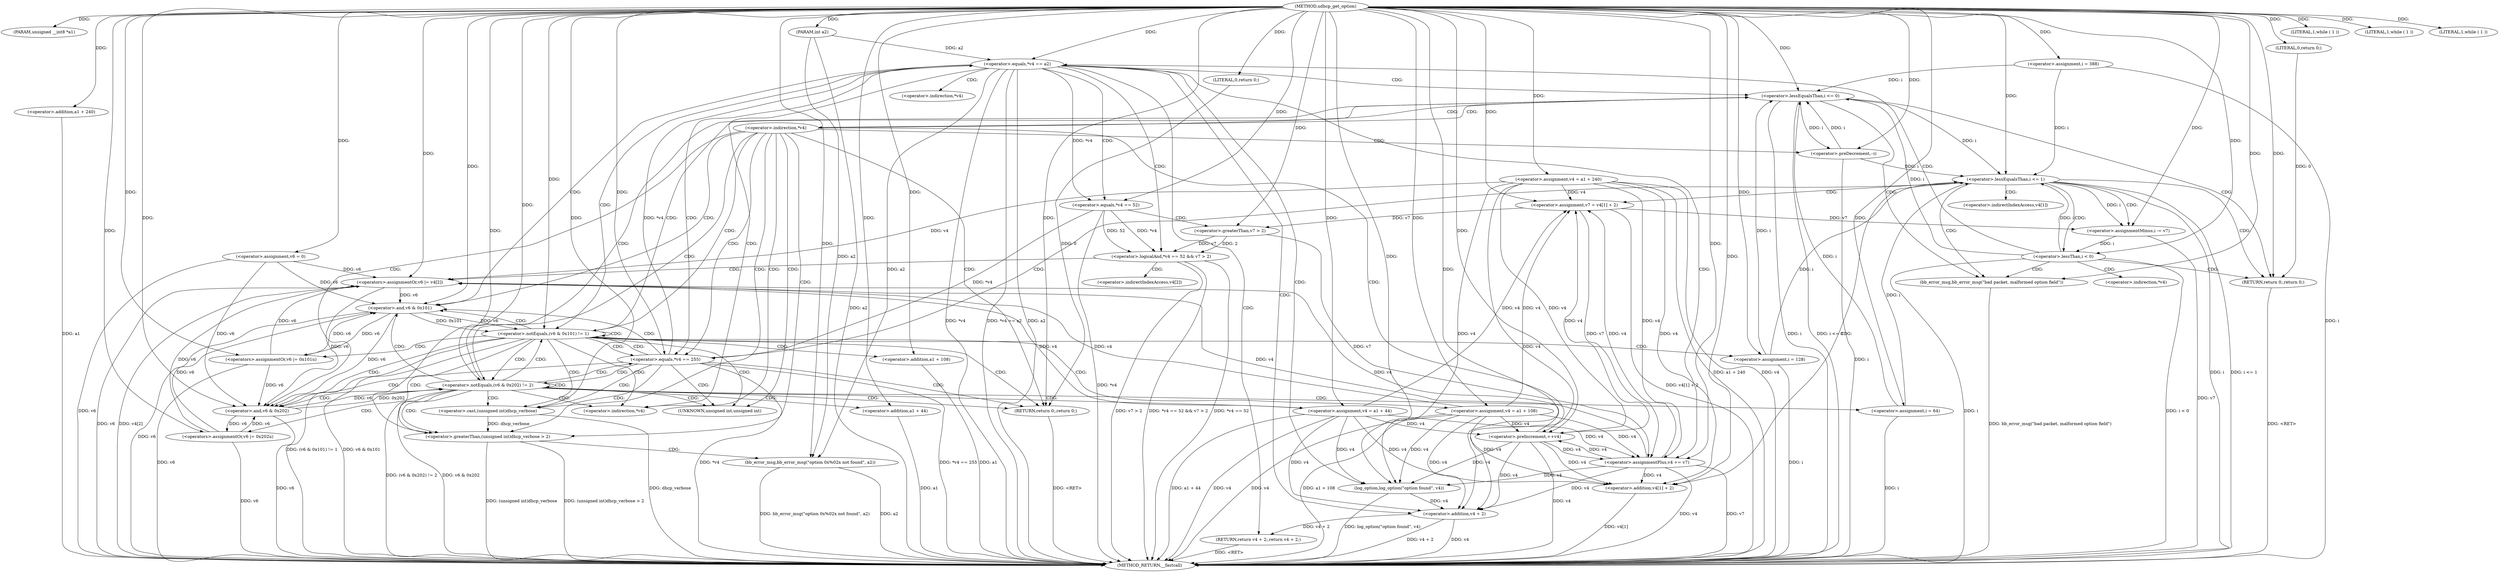 digraph udhcp_get_option {  
"1000105" [label = "(METHOD,udhcp_get_option)" ]
"1000256" [label = "(METHOD_RETURN,__fastcall)" ]
"1000106" [label = "(PARAM,unsigned __int8 *a1)" ]
"1000107" [label = "(PARAM,int a2)" ]
"1000113" [label = "(<operator>.assignment,v6 = 0)" ]
"1000116" [label = "(<operator>.assignment,v4 = a1 + 240)" ]
"1000118" [label = "(<operator>.addition,a1 + 240)" ]
"1000122" [label = "(<operator>.assignment,i = 388)" ]
"1000125" [label = "(<operator>.assignment,i = 64)" ]
"1000130" [label = "(LITERAL,1,while ( 1 ))" ]
"1000133" [label = "(LITERAL,1,while ( 1 ))" ]
"1000136" [label = "(LITERAL,1,while ( 1 ))" ]
"1000139" [label = "(<operator>.lessEqualsThan,i <= 0)" ]
"1000144" [label = "(bb_error_msg,bb_error_msg(\"bad packet, malformed option field\"))" ]
"1000146" [label = "(RETURN,return 0;,return 0;)" ]
"1000147" [label = "(LITERAL,0,return 0;)" ]
"1000152" [label = "(<operator>.preDecrement,--i)" ]
"1000154" [label = "(<operator>.preIncrement,++v4)" ]
"1000157" [label = "(<operator>.equals,*v4 == 255)" ]
"1000163" [label = "(<operator>.lessEqualsThan,i <= 1)" ]
"1000167" [label = "(<operator>.assignment,v7 = v4[1] + 2)" ]
"1000169" [label = "(<operator>.addition,v4[1] + 2)" ]
"1000174" [label = "(<operator>.assignmentMinus,i -= v7)" ]
"1000178" [label = "(<operator>.lessThan,i < 0)" ]
"1000183" [label = "(<operator>.equals,*v4 == a2)" ]
"1000188" [label = "(log_option,log_option(\"option found\", v4))" ]
"1000191" [label = "(RETURN,return v4 + 2;,return v4 + 2;)" ]
"1000192" [label = "(<operator>.addition,v4 + 2)" ]
"1000196" [label = "(<operator>.logicalAnd,*v4 == 52 && v7 > 2)" ]
"1000197" [label = "(<operator>.equals,*v4 == 52)" ]
"1000201" [label = "(<operator>.greaterThan,v7 > 2)" ]
"1000204" [label = "(<operators>.assignmentOr,v6 |= v4[2])" ]
"1000209" [label = "(<operator>.assignmentPlus,v4 += v7)" ]
"1000213" [label = "(<operator>.notEquals,(v6 & 0x101) != 1)" ]
"1000214" [label = "(<operator>.and,v6 & 0x101)" ]
"1000219" [label = "(<operators>.assignmentOr,v6 |= 0x101u)" ]
"1000222" [label = "(<operator>.assignment,v4 = a1 + 108)" ]
"1000224" [label = "(<operator>.addition,a1 + 108)" ]
"1000227" [label = "(<operator>.assignment,i = 128)" ]
"1000231" [label = "(<operator>.notEquals,(v6 & 0x202) != 2)" ]
"1000232" [label = "(<operator>.and,v6 & 0x202)" ]
"1000237" [label = "(<operators>.assignmentOr,v6 |= 0x202u)" ]
"1000240" [label = "(<operator>.assignment,v4 = a1 + 44)" ]
"1000242" [label = "(<operator>.addition,a1 + 44)" ]
"1000246" [label = "(<operator>.greaterThan,(unsigned int)dhcp_verbose > 2)" ]
"1000247" [label = "(<operator>.cast,(unsigned int)dhcp_verbose)" ]
"1000251" [label = "(bb_error_msg,bb_error_msg(\"option 0x%02x not found\", a2))" ]
"1000254" [label = "(RETURN,return 0;,return 0;)" ]
"1000255" [label = "(LITERAL,0,return 0;)" ]
"1000149" [label = "(<operator>.indirection,*v4)" ]
"1000158" [label = "(<operator>.indirection,*v4)" ]
"1000170" [label = "(<operator>.indirectIndexAccess,v4[1])" ]
"1000184" [label = "(<operator>.indirection,*v4)" ]
"1000198" [label = "(<operator>.indirection,*v4)" ]
"1000206" [label = "(<operator>.indirectIndexAccess,v4[2])" ]
"1000248" [label = "(UNKNOWN,unsigned int,unsigned int)" ]
  "1000191" -> "1000256"  [ label = "DDG: <RET>"] 
  "1000146" -> "1000256"  [ label = "DDG: <RET>"] 
  "1000222" -> "1000256"  [ label = "DDG: v4"] 
  "1000219" -> "1000256"  [ label = "DDG: v6"] 
  "1000222" -> "1000256"  [ label = "DDG: a1 + 108"] 
  "1000139" -> "1000256"  [ label = "DDG: i"] 
  "1000196" -> "1000256"  [ label = "DDG: *v4 == 52"] 
  "1000251" -> "1000256"  [ label = "DDG: bb_error_msg(\"option 0x%02x not found\", a2)"] 
  "1000163" -> "1000256"  [ label = "DDG: i"] 
  "1000144" -> "1000256"  [ label = "DDG: bb_error_msg(\"bad packet, malformed option field\")"] 
  "1000242" -> "1000256"  [ label = "DDG: a1"] 
  "1000107" -> "1000256"  [ label = "DDG: a2"] 
  "1000204" -> "1000256"  [ label = "DDG: v6"] 
  "1000116" -> "1000256"  [ label = "DDG: v4"] 
  "1000163" -> "1000256"  [ label = "DDG: i <= 1"] 
  "1000139" -> "1000256"  [ label = "DDG: i <= 0"] 
  "1000232" -> "1000256"  [ label = "DDG: v6"] 
  "1000116" -> "1000256"  [ label = "DDG: a1 + 240"] 
  "1000183" -> "1000256"  [ label = "DDG: *v4"] 
  "1000213" -> "1000256"  [ label = "DDG: (v6 & 0x101) != 1"] 
  "1000178" -> "1000256"  [ label = "DDG: i < 0"] 
  "1000209" -> "1000256"  [ label = "DDG: v7"] 
  "1000246" -> "1000256"  [ label = "DDG: (unsigned int)dhcp_verbose > 2"] 
  "1000157" -> "1000256"  [ label = "DDG: *v4 == 255"] 
  "1000213" -> "1000256"  [ label = "DDG: v6 & 0x101"] 
  "1000118" -> "1000256"  [ label = "DDG: a1"] 
  "1000240" -> "1000256"  [ label = "DDG: v4"] 
  "1000183" -> "1000256"  [ label = "DDG: *v4 == a2"] 
  "1000152" -> "1000256"  [ label = "DDG: i"] 
  "1000251" -> "1000256"  [ label = "DDG: a2"] 
  "1000154" -> "1000256"  [ label = "DDG: v4"] 
  "1000157" -> "1000256"  [ label = "DDG: *v4"] 
  "1000246" -> "1000256"  [ label = "DDG: (unsigned int)dhcp_verbose"] 
  "1000214" -> "1000256"  [ label = "DDG: v6"] 
  "1000231" -> "1000256"  [ label = "DDG: v6 & 0x202"] 
  "1000192" -> "1000256"  [ label = "DDG: v4"] 
  "1000247" -> "1000256"  [ label = "DDG: dhcp_verbose"] 
  "1000224" -> "1000256"  [ label = "DDG: a1"] 
  "1000169" -> "1000256"  [ label = "DDG: v4[1]"] 
  "1000231" -> "1000256"  [ label = "DDG: (v6 & 0x202) != 2"] 
  "1000197" -> "1000256"  [ label = "DDG: *v4"] 
  "1000188" -> "1000256"  [ label = "DDG: log_option(\"option found\", v4)"] 
  "1000125" -> "1000256"  [ label = "DDG: i"] 
  "1000192" -> "1000256"  [ label = "DDG: v4 + 2"] 
  "1000196" -> "1000256"  [ label = "DDG: v7 > 2"] 
  "1000204" -> "1000256"  [ label = "DDG: v4[2]"] 
  "1000227" -> "1000256"  [ label = "DDG: i"] 
  "1000113" -> "1000256"  [ label = "DDG: v6"] 
  "1000240" -> "1000256"  [ label = "DDG: a1 + 44"] 
  "1000174" -> "1000256"  [ label = "DDG: v7"] 
  "1000178" -> "1000256"  [ label = "DDG: i"] 
  "1000196" -> "1000256"  [ label = "DDG: *v4 == 52 && v7 > 2"] 
  "1000167" -> "1000256"  [ label = "DDG: v4[1] + 2"] 
  "1000209" -> "1000256"  [ label = "DDG: v4"] 
  "1000237" -> "1000256"  [ label = "DDG: v6"] 
  "1000122" -> "1000256"  [ label = "DDG: i"] 
  "1000183" -> "1000256"  [ label = "DDG: a2"] 
  "1000254" -> "1000256"  [ label = "DDG: <RET>"] 
  "1000105" -> "1000106"  [ label = "DDG: "] 
  "1000105" -> "1000107"  [ label = "DDG: "] 
  "1000105" -> "1000113"  [ label = "DDG: "] 
  "1000105" -> "1000116"  [ label = "DDG: "] 
  "1000105" -> "1000118"  [ label = "DDG: "] 
  "1000105" -> "1000122"  [ label = "DDG: "] 
  "1000105" -> "1000125"  [ label = "DDG: "] 
  "1000105" -> "1000130"  [ label = "DDG: "] 
  "1000105" -> "1000133"  [ label = "DDG: "] 
  "1000105" -> "1000136"  [ label = "DDG: "] 
  "1000152" -> "1000139"  [ label = "DDG: i"] 
  "1000125" -> "1000139"  [ label = "DDG: i"] 
  "1000227" -> "1000139"  [ label = "DDG: i"] 
  "1000178" -> "1000139"  [ label = "DDG: i"] 
  "1000122" -> "1000139"  [ label = "DDG: i"] 
  "1000105" -> "1000139"  [ label = "DDG: "] 
  "1000105" -> "1000144"  [ label = "DDG: "] 
  "1000147" -> "1000146"  [ label = "DDG: 0"] 
  "1000105" -> "1000146"  [ label = "DDG: "] 
  "1000105" -> "1000147"  [ label = "DDG: "] 
  "1000139" -> "1000152"  [ label = "DDG: i"] 
  "1000105" -> "1000152"  [ label = "DDG: "] 
  "1000116" -> "1000154"  [ label = "DDG: v4"] 
  "1000222" -> "1000154"  [ label = "DDG: v4"] 
  "1000240" -> "1000154"  [ label = "DDG: v4"] 
  "1000209" -> "1000154"  [ label = "DDG: v4"] 
  "1000105" -> "1000154"  [ label = "DDG: "] 
  "1000197" -> "1000157"  [ label = "DDG: *v4"] 
  "1000105" -> "1000157"  [ label = "DDG: "] 
  "1000152" -> "1000163"  [ label = "DDG: i"] 
  "1000125" -> "1000163"  [ label = "DDG: i"] 
  "1000227" -> "1000163"  [ label = "DDG: i"] 
  "1000178" -> "1000163"  [ label = "DDG: i"] 
  "1000139" -> "1000163"  [ label = "DDG: i"] 
  "1000122" -> "1000163"  [ label = "DDG: i"] 
  "1000105" -> "1000163"  [ label = "DDG: "] 
  "1000116" -> "1000167"  [ label = "DDG: v4"] 
  "1000222" -> "1000167"  [ label = "DDG: v4"] 
  "1000240" -> "1000167"  [ label = "DDG: v4"] 
  "1000154" -> "1000167"  [ label = "DDG: v4"] 
  "1000209" -> "1000167"  [ label = "DDG: v4"] 
  "1000105" -> "1000167"  [ label = "DDG: "] 
  "1000116" -> "1000169"  [ label = "DDG: v4"] 
  "1000222" -> "1000169"  [ label = "DDG: v4"] 
  "1000240" -> "1000169"  [ label = "DDG: v4"] 
  "1000154" -> "1000169"  [ label = "DDG: v4"] 
  "1000209" -> "1000169"  [ label = "DDG: v4"] 
  "1000105" -> "1000169"  [ label = "DDG: "] 
  "1000167" -> "1000174"  [ label = "DDG: v7"] 
  "1000105" -> "1000174"  [ label = "DDG: "] 
  "1000163" -> "1000174"  [ label = "DDG: i"] 
  "1000174" -> "1000178"  [ label = "DDG: i"] 
  "1000105" -> "1000178"  [ label = "DDG: "] 
  "1000157" -> "1000183"  [ label = "DDG: *v4"] 
  "1000107" -> "1000183"  [ label = "DDG: a2"] 
  "1000105" -> "1000183"  [ label = "DDG: "] 
  "1000105" -> "1000188"  [ label = "DDG: "] 
  "1000116" -> "1000188"  [ label = "DDG: v4"] 
  "1000222" -> "1000188"  [ label = "DDG: v4"] 
  "1000240" -> "1000188"  [ label = "DDG: v4"] 
  "1000154" -> "1000188"  [ label = "DDG: v4"] 
  "1000209" -> "1000188"  [ label = "DDG: v4"] 
  "1000192" -> "1000191"  [ label = "DDG: v4 + 2"] 
  "1000188" -> "1000192"  [ label = "DDG: v4"] 
  "1000105" -> "1000192"  [ label = "DDG: "] 
  "1000116" -> "1000192"  [ label = "DDG: v4"] 
  "1000222" -> "1000192"  [ label = "DDG: v4"] 
  "1000240" -> "1000192"  [ label = "DDG: v4"] 
  "1000154" -> "1000192"  [ label = "DDG: v4"] 
  "1000209" -> "1000192"  [ label = "DDG: v4"] 
  "1000197" -> "1000196"  [ label = "DDG: *v4"] 
  "1000197" -> "1000196"  [ label = "DDG: 52"] 
  "1000183" -> "1000197"  [ label = "DDG: *v4"] 
  "1000105" -> "1000197"  [ label = "DDG: "] 
  "1000201" -> "1000196"  [ label = "DDG: v7"] 
  "1000201" -> "1000196"  [ label = "DDG: 2"] 
  "1000105" -> "1000201"  [ label = "DDG: "] 
  "1000167" -> "1000201"  [ label = "DDG: v7"] 
  "1000116" -> "1000204"  [ label = "DDG: v4"] 
  "1000222" -> "1000204"  [ label = "DDG: v4"] 
  "1000240" -> "1000204"  [ label = "DDG: v4"] 
  "1000154" -> "1000204"  [ label = "DDG: v4"] 
  "1000209" -> "1000204"  [ label = "DDG: v4"] 
  "1000219" -> "1000204"  [ label = "DDG: v6"] 
  "1000113" -> "1000204"  [ label = "DDG: v6"] 
  "1000237" -> "1000204"  [ label = "DDG: v6"] 
  "1000105" -> "1000204"  [ label = "DDG: "] 
  "1000201" -> "1000209"  [ label = "DDG: v7"] 
  "1000105" -> "1000209"  [ label = "DDG: "] 
  "1000167" -> "1000209"  [ label = "DDG: v7"] 
  "1000116" -> "1000209"  [ label = "DDG: v4"] 
  "1000222" -> "1000209"  [ label = "DDG: v4"] 
  "1000240" -> "1000209"  [ label = "DDG: v4"] 
  "1000154" -> "1000209"  [ label = "DDG: v4"] 
  "1000214" -> "1000213"  [ label = "DDG: v6"] 
  "1000214" -> "1000213"  [ label = "DDG: 0x101"] 
  "1000204" -> "1000214"  [ label = "DDG: v6"] 
  "1000219" -> "1000214"  [ label = "DDG: v6"] 
  "1000113" -> "1000214"  [ label = "DDG: v6"] 
  "1000237" -> "1000214"  [ label = "DDG: v6"] 
  "1000105" -> "1000214"  [ label = "DDG: "] 
  "1000105" -> "1000213"  [ label = "DDG: "] 
  "1000105" -> "1000219"  [ label = "DDG: "] 
  "1000214" -> "1000219"  [ label = "DDG: v6"] 
  "1000105" -> "1000222"  [ label = "DDG: "] 
  "1000105" -> "1000224"  [ label = "DDG: "] 
  "1000105" -> "1000227"  [ label = "DDG: "] 
  "1000232" -> "1000231"  [ label = "DDG: v6"] 
  "1000232" -> "1000231"  [ label = "DDG: 0x202"] 
  "1000204" -> "1000232"  [ label = "DDG: v6"] 
  "1000219" -> "1000232"  [ label = "DDG: v6"] 
  "1000214" -> "1000232"  [ label = "DDG: v6"] 
  "1000113" -> "1000232"  [ label = "DDG: v6"] 
  "1000237" -> "1000232"  [ label = "DDG: v6"] 
  "1000105" -> "1000232"  [ label = "DDG: "] 
  "1000105" -> "1000231"  [ label = "DDG: "] 
  "1000105" -> "1000237"  [ label = "DDG: "] 
  "1000232" -> "1000237"  [ label = "DDG: v6"] 
  "1000105" -> "1000240"  [ label = "DDG: "] 
  "1000105" -> "1000242"  [ label = "DDG: "] 
  "1000247" -> "1000246"  [ label = "DDG: dhcp_verbose"] 
  "1000105" -> "1000247"  [ label = "DDG: "] 
  "1000105" -> "1000246"  [ label = "DDG: "] 
  "1000105" -> "1000251"  [ label = "DDG: "] 
  "1000183" -> "1000251"  [ label = "DDG: a2"] 
  "1000107" -> "1000251"  [ label = "DDG: a2"] 
  "1000255" -> "1000254"  [ label = "DDG: 0"] 
  "1000105" -> "1000254"  [ label = "DDG: "] 
  "1000105" -> "1000255"  [ label = "DDG: "] 
  "1000139" -> "1000144"  [ label = "CDG: "] 
  "1000139" -> "1000149"  [ label = "CDG: "] 
  "1000139" -> "1000146"  [ label = "CDG: "] 
  "1000149" -> "1000154"  [ label = "CDG: "] 
  "1000149" -> "1000152"  [ label = "CDG: "] 
  "1000149" -> "1000139"  [ label = "CDG: "] 
  "1000149" -> "1000158"  [ label = "CDG: "] 
  "1000149" -> "1000157"  [ label = "CDG: "] 
  "1000149" -> "1000214"  [ label = "CDG: "] 
  "1000149" -> "1000213"  [ label = "CDG: "] 
  "1000149" -> "1000232"  [ label = "CDG: "] 
  "1000149" -> "1000231"  [ label = "CDG: "] 
  "1000149" -> "1000254"  [ label = "CDG: "] 
  "1000149" -> "1000248"  [ label = "CDG: "] 
  "1000149" -> "1000247"  [ label = "CDG: "] 
  "1000149" -> "1000246"  [ label = "CDG: "] 
  "1000157" -> "1000163"  [ label = "CDG: "] 
  "1000157" -> "1000214"  [ label = "CDG: "] 
  "1000157" -> "1000213"  [ label = "CDG: "] 
  "1000157" -> "1000232"  [ label = "CDG: "] 
  "1000157" -> "1000231"  [ label = "CDG: "] 
  "1000157" -> "1000254"  [ label = "CDG: "] 
  "1000157" -> "1000248"  [ label = "CDG: "] 
  "1000157" -> "1000247"  [ label = "CDG: "] 
  "1000157" -> "1000246"  [ label = "CDG: "] 
  "1000163" -> "1000174"  [ label = "CDG: "] 
  "1000163" -> "1000170"  [ label = "CDG: "] 
  "1000163" -> "1000169"  [ label = "CDG: "] 
  "1000163" -> "1000167"  [ label = "CDG: "] 
  "1000163" -> "1000178"  [ label = "CDG: "] 
  "1000163" -> "1000144"  [ label = "CDG: "] 
  "1000163" -> "1000146"  [ label = "CDG: "] 
  "1000178" -> "1000184"  [ label = "CDG: "] 
  "1000178" -> "1000183"  [ label = "CDG: "] 
  "1000178" -> "1000144"  [ label = "CDG: "] 
  "1000178" -> "1000146"  [ label = "CDG: "] 
  "1000183" -> "1000192"  [ label = "CDG: "] 
  "1000183" -> "1000191"  [ label = "CDG: "] 
  "1000183" -> "1000188"  [ label = "CDG: "] 
  "1000183" -> "1000198"  [ label = "CDG: "] 
  "1000183" -> "1000197"  [ label = "CDG: "] 
  "1000183" -> "1000196"  [ label = "CDG: "] 
  "1000183" -> "1000209"  [ label = "CDG: "] 
  "1000183" -> "1000214"  [ label = "CDG: "] 
  "1000183" -> "1000213"  [ label = "CDG: "] 
  "1000183" -> "1000139"  [ label = "CDG: "] 
  "1000183" -> "1000158"  [ label = "CDG: "] 
  "1000183" -> "1000157"  [ label = "CDG: "] 
  "1000196" -> "1000206"  [ label = "CDG: "] 
  "1000196" -> "1000204"  [ label = "CDG: "] 
  "1000197" -> "1000201"  [ label = "CDG: "] 
  "1000213" -> "1000224"  [ label = "CDG: "] 
  "1000213" -> "1000222"  [ label = "CDG: "] 
  "1000213" -> "1000219"  [ label = "CDG: "] 
  "1000213" -> "1000227"  [ label = "CDG: "] 
  "1000213" -> "1000232"  [ label = "CDG: "] 
  "1000213" -> "1000231"  [ label = "CDG: "] 
  "1000213" -> "1000254"  [ label = "CDG: "] 
  "1000213" -> "1000248"  [ label = "CDG: "] 
  "1000213" -> "1000247"  [ label = "CDG: "] 
  "1000213" -> "1000246"  [ label = "CDG: "] 
  "1000213" -> "1000214"  [ label = "CDG: "] 
  "1000213" -> "1000213"  [ label = "CDG: "] 
  "1000213" -> "1000139"  [ label = "CDG: "] 
  "1000213" -> "1000158"  [ label = "CDG: "] 
  "1000213" -> "1000157"  [ label = "CDG: "] 
  "1000231" -> "1000240"  [ label = "CDG: "] 
  "1000231" -> "1000237"  [ label = "CDG: "] 
  "1000231" -> "1000254"  [ label = "CDG: "] 
  "1000231" -> "1000248"  [ label = "CDG: "] 
  "1000231" -> "1000247"  [ label = "CDG: "] 
  "1000231" -> "1000246"  [ label = "CDG: "] 
  "1000231" -> "1000242"  [ label = "CDG: "] 
  "1000231" -> "1000125"  [ label = "CDG: "] 
  "1000231" -> "1000232"  [ label = "CDG: "] 
  "1000231" -> "1000231"  [ label = "CDG: "] 
  "1000231" -> "1000214"  [ label = "CDG: "] 
  "1000231" -> "1000213"  [ label = "CDG: "] 
  "1000231" -> "1000139"  [ label = "CDG: "] 
  "1000231" -> "1000158"  [ label = "CDG: "] 
  "1000231" -> "1000157"  [ label = "CDG: "] 
  "1000246" -> "1000251"  [ label = "CDG: "] 
}
